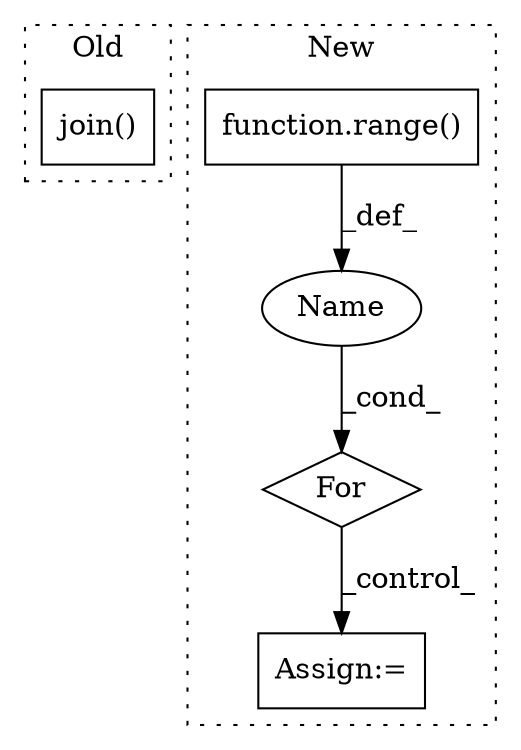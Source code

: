 digraph G {
subgraph cluster0 {
1 [label="join()" a="75" s="2385,2417" l="13,1" shape="box"];
label = "Old";
style="dotted";
}
subgraph cluster1 {
2 [label="function.range()" a="75" s="3118,3135" l="6,1" shape="box"];
3 [label="For" a="107" s="3106,3136" l="4,18" shape="diamond"];
4 [label="Assign:=" a="68" s="3170" l="3" shape="box"];
5 [label="Name" a="87" s="3110" l="4" shape="ellipse"];
label = "New";
style="dotted";
}
2 -> 5 [label="_def_"];
3 -> 4 [label="_control_"];
5 -> 3 [label="_cond_"];
}